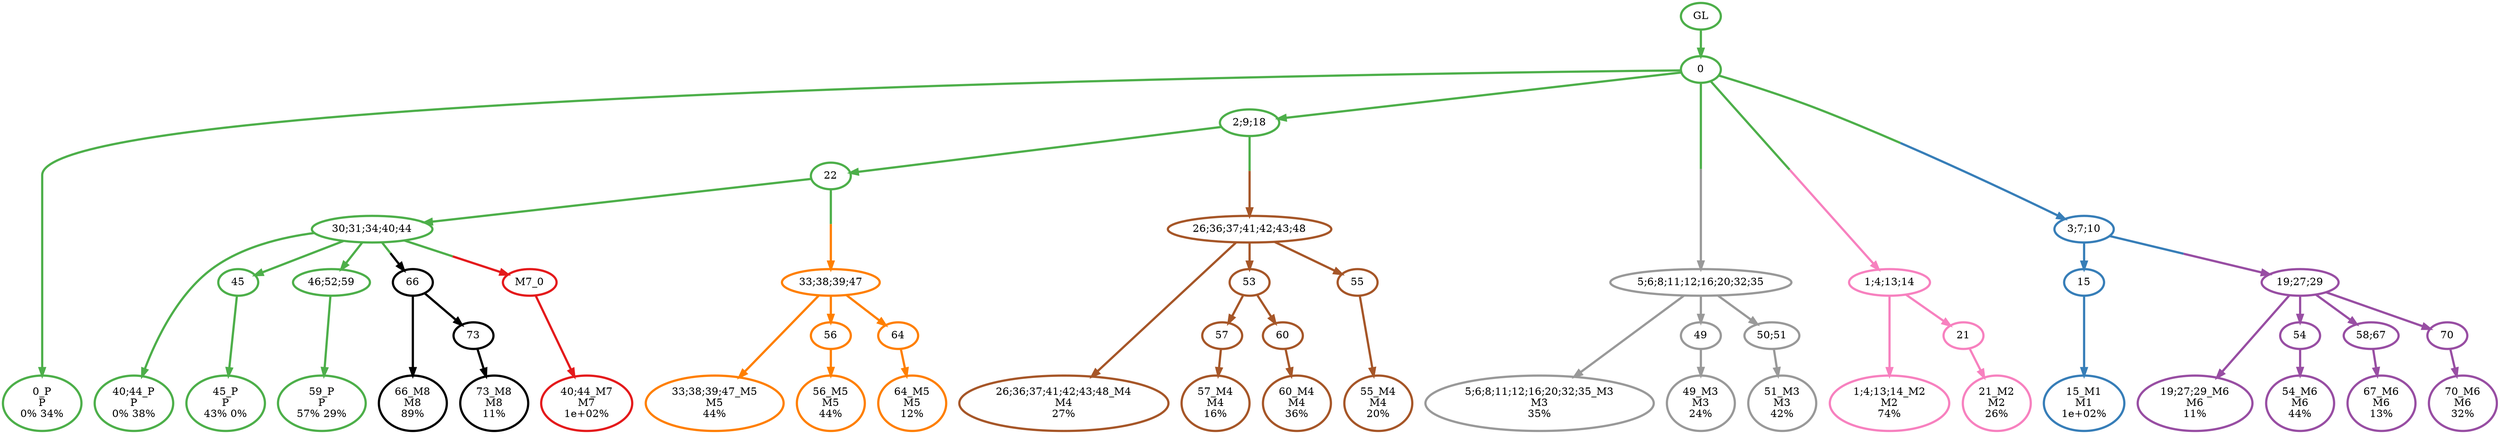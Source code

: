 digraph T {
	{
		rank=same
		50 [penwidth=3,colorscheme=set19,color=3,label="0_P\nP\n0% 34%"]
		46 [penwidth=3,colorscheme=set19,color=3,label="40;44_P\nP\n0% 38%"]
		44 [penwidth=3,colorscheme=set19,color=3,label="45_P\nP\n43% 0%"]
		42 [penwidth=3,colorscheme=set19,color=3,label="59_P\nP\n57% 29%"]
		40 [penwidth=3,colorscheme=set19,color=2,label="15_M1\nM1\n1e+02%"]
		39 [penwidth=3,colorscheme=set19,color=8,label="1;4;13;14_M2\nM2\n74%"]
		37 [penwidth=3,colorscheme=set19,color=8,label="21_M2\nM2\n26%"]
		36 [penwidth=3,colorscheme=set19,color=9,label="5;6;8;11;12;16;20;32;35_M3\nM3\n35%"]
		34 [penwidth=3,colorscheme=set19,color=9,label="49_M3\nM3\n24%"]
		32 [penwidth=3,colorscheme=set19,color=9,label="51_M3\nM3\n42%"]
		31 [penwidth=3,colorscheme=set19,color=7,label="26;36;37;41;42;43;48_M4\nM4\n27%"]
		28 [penwidth=3,colorscheme=set19,color=7,label="57_M4\nM4\n16%"]
		26 [penwidth=3,colorscheme=set19,color=7,label="60_M4\nM4\n36%"]
		24 [penwidth=3,colorscheme=set19,color=7,label="55_M4\nM4\n20%"]
		23 [penwidth=3,colorscheme=set19,color=5,label="33;38;39;47_M5\nM5\n44%"]
		21 [penwidth=3,colorscheme=set19,color=5,label="56_M5\nM5\n44%"]
		19 [penwidth=3,colorscheme=set19,color=5,label="64_M5\nM5\n12%"]
		18 [penwidth=3,colorscheme=set19,color=4,label="19;27;29_M6\nM6\n11%"]
		16 [penwidth=3,colorscheme=set19,color=4,label="54_M6\nM6\n44%"]
		14 [penwidth=3,colorscheme=set19,color=4,label="67_M6\nM6\n13%"]
		12 [penwidth=3,colorscheme=set19,color=4,label="70_M6\nM6\n32%"]
		11 [penwidth=3,colorscheme=set19,color=1,label="40;44_M7\nM7\n1e+02%"]
		10 [penwidth=3,colorscheme=set19,color=10,label="66_M8\nM8\n89%"]
		8 [penwidth=3,colorscheme=set19,color=10,label="73_M8\nM8\n11%"]
	}
	52 [penwidth=3,colorscheme=set19,color=3,label="GL"]
	51 [penwidth=3,colorscheme=set19,color=3,label="0"]
	49 [penwidth=3,colorscheme=set19,color=3,label="2;9;18"]
	48 [penwidth=3,colorscheme=set19,color=3,label="22"]
	47 [penwidth=3,colorscheme=set19,color=3,label="30;31;34;40;44"]
	45 [penwidth=3,colorscheme=set19,color=3,label="45"]
	43 [penwidth=3,colorscheme=set19,color=3,label="46;52;59"]
	41 [penwidth=3,colorscheme=set19,color=2,label="15"]
	38 [penwidth=3,colorscheme=set19,color=8,label="21"]
	35 [penwidth=3,colorscheme=set19,color=9,label="49"]
	33 [penwidth=3,colorscheme=set19,color=9,label="50;51"]
	30 [penwidth=3,colorscheme=set19,color=7,label="53"]
	29 [penwidth=3,colorscheme=set19,color=7,label="57"]
	27 [penwidth=3,colorscheme=set19,color=7,label="60"]
	25 [penwidth=3,colorscheme=set19,color=7,label="55"]
	22 [penwidth=3,colorscheme=set19,color=5,label="56"]
	20 [penwidth=3,colorscheme=set19,color=5,label="64"]
	17 [penwidth=3,colorscheme=set19,color=4,label="54"]
	15 [penwidth=3,colorscheme=set19,color=4,label="58;67"]
	13 [penwidth=3,colorscheme=set19,color=4,label="70"]
	9 [penwidth=3,colorscheme=set19,color=10,label="73"]
	7 [penwidth=3,colorscheme=set19,color=4,label="19;27;29"]
	6 [penwidth=3,colorscheme=set19,color=10,label="66"]
	5 [penwidth=3,colorscheme=set19,color=1,label="M7_0"]
	4 [penwidth=3,colorscheme=set19,color=5,label="33;38;39;47"]
	3 [penwidth=3,colorscheme=set19,color=7,label="26;36;37;41;42;43;48"]
	2 [penwidth=3,colorscheme=set19,color=9,label="5;6;8;11;12;16;20;32;35"]
	1 [penwidth=3,colorscheme=set19,color=8,label="1;4;13;14"]
	0 [penwidth=3,colorscheme=set19,color=2,label="3;7;10"]
	52 -> 51 [penwidth=3,colorscheme=set19,color=3]
	51 -> 50 [penwidth=3,colorscheme=set19,color=3]
	51 -> 49 [penwidth=3,colorscheme=set19,color=3]
	51 -> 2 [penwidth=3,colorscheme=set19,color="3;0.5:9"]
	51 -> 1 [penwidth=3,colorscheme=set19,color="3;0.5:8"]
	51 -> 0 [penwidth=3,colorscheme=set19,color="3;0.5:2"]
	49 -> 48 [penwidth=3,colorscheme=set19,color=3]
	49 -> 3 [penwidth=3,colorscheme=set19,color="3;0.5:7"]
	48 -> 47 [penwidth=3,colorscheme=set19,color=3]
	48 -> 4 [penwidth=3,colorscheme=set19,color="3;0.5:5"]
	47 -> 46 [penwidth=3,colorscheme=set19,color=3]
	47 -> 45 [penwidth=3,colorscheme=set19,color=3]
	47 -> 43 [penwidth=3,colorscheme=set19,color=3]
	47 -> 5 [penwidth=3,colorscheme=set19,color="3;0.5:1"]
	47 -> 6 [penwidth=3,colorscheme=set19,color="3;0.5:10"]
	45 -> 44 [penwidth=3,colorscheme=set19,color=3]
	43 -> 42 [penwidth=3,colorscheme=set19,color=3]
	41 -> 40 [penwidth=3,colorscheme=set19,color=2]
	38 -> 37 [penwidth=3,colorscheme=set19,color=8]
	35 -> 34 [penwidth=3,colorscheme=set19,color=9]
	33 -> 32 [penwidth=3,colorscheme=set19,color=9]
	30 -> 29 [penwidth=3,colorscheme=set19,color=7]
	30 -> 27 [penwidth=3,colorscheme=set19,color=7]
	29 -> 28 [penwidth=3,colorscheme=set19,color=7]
	27 -> 26 [penwidth=3,colorscheme=set19,color=7]
	25 -> 24 [penwidth=3,colorscheme=set19,color=7]
	22 -> 21 [penwidth=3,colorscheme=set19,color=5]
	20 -> 19 [penwidth=3,colorscheme=set19,color=5]
	17 -> 16 [penwidth=3,colorscheme=set19,color=4]
	15 -> 14 [penwidth=3,colorscheme=set19,color=4]
	13 -> 12 [penwidth=3,colorscheme=set19,color=4]
	9 -> 8 [penwidth=3,colorscheme=set19,color=10]
	7 -> 18 [penwidth=3,colorscheme=set19,color=4]
	7 -> 17 [penwidth=3,colorscheme=set19,color=4]
	7 -> 15 [penwidth=3,colorscheme=set19,color=4]
	7 -> 13 [penwidth=3,colorscheme=set19,color=4]
	6 -> 10 [penwidth=3,colorscheme=set19,color=10]
	6 -> 9 [penwidth=3,colorscheme=set19,color=10]
	5 -> 11 [penwidth=3,colorscheme=set19,color=1]
	4 -> 23 [penwidth=3,colorscheme=set19,color=5]
	4 -> 22 [penwidth=3,colorscheme=set19,color=5]
	4 -> 20 [penwidth=3,colorscheme=set19,color=5]
	3 -> 31 [penwidth=3,colorscheme=set19,color=7]
	3 -> 30 [penwidth=3,colorscheme=set19,color=7]
	3 -> 25 [penwidth=3,colorscheme=set19,color=7]
	2 -> 36 [penwidth=3,colorscheme=set19,color=9]
	2 -> 35 [penwidth=3,colorscheme=set19,color=9]
	2 -> 33 [penwidth=3,colorscheme=set19,color=9]
	1 -> 39 [penwidth=3,colorscheme=set19,color=8]
	1 -> 38 [penwidth=3,colorscheme=set19,color=8]
	0 -> 41 [penwidth=3,colorscheme=set19,color=2]
	0 -> 7 [penwidth=3,colorscheme=set19,color="2;0.5:4"]
}
